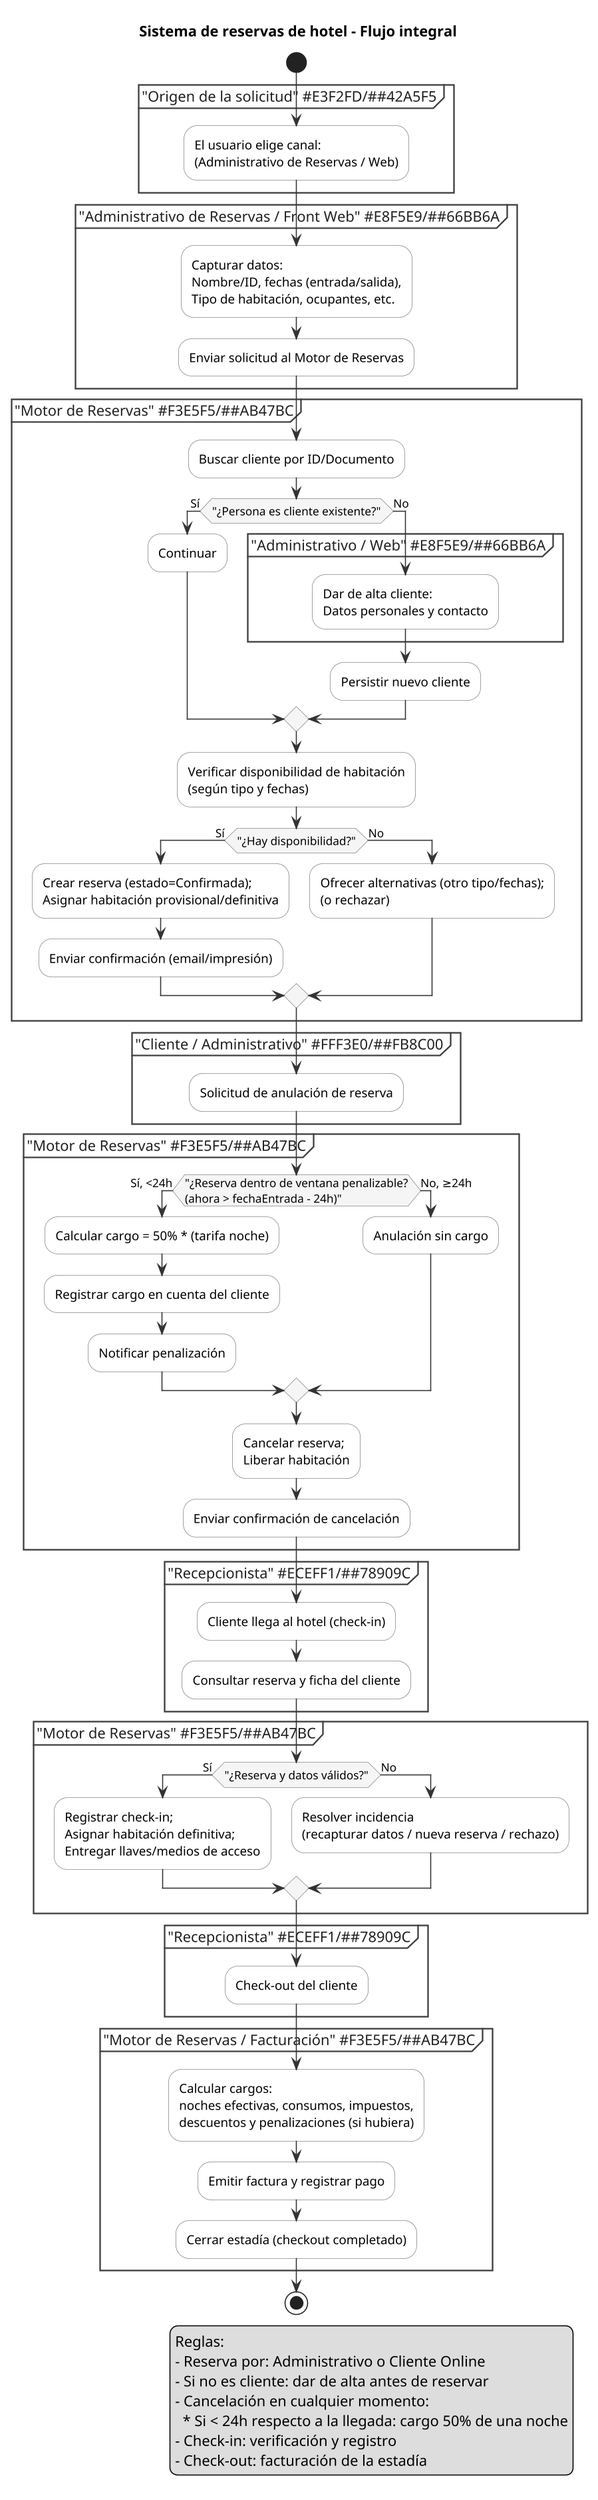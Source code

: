 @startuml
title Sistema de reservas de hotel - Flujo integral

skinparam shadowing false
skinparam dpi 150
skinparam Partition {
  BorderColor #404040
  FontColor #202020
}
skinparam activity {
  BackgroundColor #FFFFFF
  ArrowColor #333333
  DiamondBackgroundColor #F5F5F5
  BorderColor #888888
}
skinparam note {
  BackgroundColor #FFFFEE
  BorderColor #CCCC88
}

legend right
  Reglas:
  - Reserva por: Administrativo o Cliente Online
  - Si no es cliente: dar de alta antes de reservar
  - Cancelación en cualquier momento:
    * Si < 24h respecto a la llegada: cargo 50% de una noche
  - Check-in: verificación y registro
  - Check-out: facturación de la estadía
endlegend

start

partition "Origen de la solicitud" #E3F2FD/##42A5F5 {
  :El usuario elige canal:\n(Administrativo de Reservas / Web);
}

partition "Administrativo de Reservas / Front Web" #E8F5E9/##66BB6A {
  :Capturar datos:\nNombre/ID, fechas (entrada/salida),\nTipo de habitación, ocupantes, etc.;
  :Enviar solicitud al Motor de Reservas;
}

partition "Motor de Reservas" #F3E5F5/##AB47BC {
  :Buscar cliente por ID/Documento;
  if ("¿Persona es cliente existente?") then (Sí)
    :Continuar;
  else (No)
    partition "Administrativo / Web" #E8F5E9/##66BB6A {
      :Dar de alta cliente:\nDatos personales y contacto;
    }
    :Persistir nuevo cliente;
  endif

  :Verificar disponibilidad de habitación\n(según tipo y fechas);
  if ("¿Hay disponibilidad?") then (Sí)
    :Crear reserva (estado=Confirmada);\nAsignar habitación provisional/definitiva;
    :Enviar confirmación (email/impresión);
  else (No)
    :Ofrecer alternativas (otro tipo/fechas);\n(o rechazar);
  endif
}

' ----------------- Rama de cancelación (puede ocurrir en cualquier momento) -----------------
partition "Cliente / Administrativo" #FFF3E0/##FB8C00 {
  :Solicitud de anulación de reserva;
}

partition "Motor de Reservas" #F3E5F5/##AB47BC {
  if ("¿Reserva dentro de ventana penalizable?\n(ahora > fechaEntrada - 24h)") then (Sí, <24h)
    :Calcular cargo = 50% * (tarifa noche);
    :Registrar cargo en cuenta del cliente;
    :Notificar penalización;
  else (No, ≥24h)
    :Anulación sin cargo;
  endif
  :Cancelar reserva;\nLiberar habitación;
  :Enviar confirmación de cancelación;
}

' ----------------- Llegada y check-in -----------------
partition "Recepcionista" #ECEFF1/##78909C {
  :Cliente llega al hotel (check-in);
  :Consultar reserva y ficha del cliente;
}

partition "Motor de Reservas" #F3E5F5/##AB47BC {
  if ("¿Reserva y datos válidos?") then (Sí)
    :Registrar check-in;\nAsignar habitación definitiva;\nEntregar llaves/medios de acceso;
  else (No)
    :Resolver incidencia\n(recapturar datos / nueva reserva / rechazo);
  endif
}

' ----------------- Salida y facturación -----------------
partition "Recepcionista" #ECEFF1/##78909C {
  :Check-out del cliente;
}

partition "Motor de Reservas / Facturación" #F3E5F5/##AB47BC {
  :Calcular cargos:\nnoches efectivas, consumos, impuestos,\ndescuentos y penalizaciones (si hubiera);
  :Emitir factura y registrar pago;
  :Cerrar estadía (checkout completado);
}

stop
@enduml
